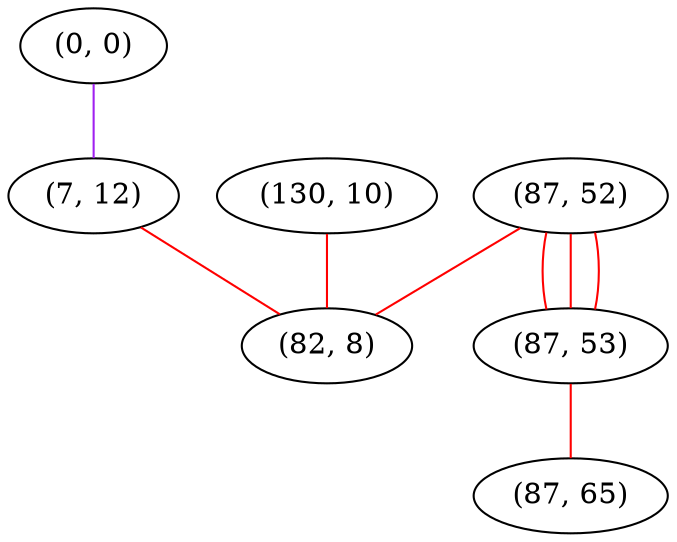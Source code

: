 graph "" {
"(0, 0)";
"(7, 12)";
"(130, 10)";
"(87, 52)";
"(87, 53)";
"(87, 65)";
"(82, 8)";
"(0, 0)" -- "(7, 12)"  [color=purple, key=0, weight=4];
"(7, 12)" -- "(82, 8)"  [color=red, key=0, weight=1];
"(130, 10)" -- "(82, 8)"  [color=red, key=0, weight=1];
"(87, 52)" -- "(82, 8)"  [color=red, key=0, weight=1];
"(87, 52)" -- "(87, 53)"  [color=red, key=0, weight=1];
"(87, 52)" -- "(87, 53)"  [color=red, key=1, weight=1];
"(87, 52)" -- "(87, 53)"  [color=red, key=2, weight=1];
"(87, 53)" -- "(87, 65)"  [color=red, key=0, weight=1];
}
